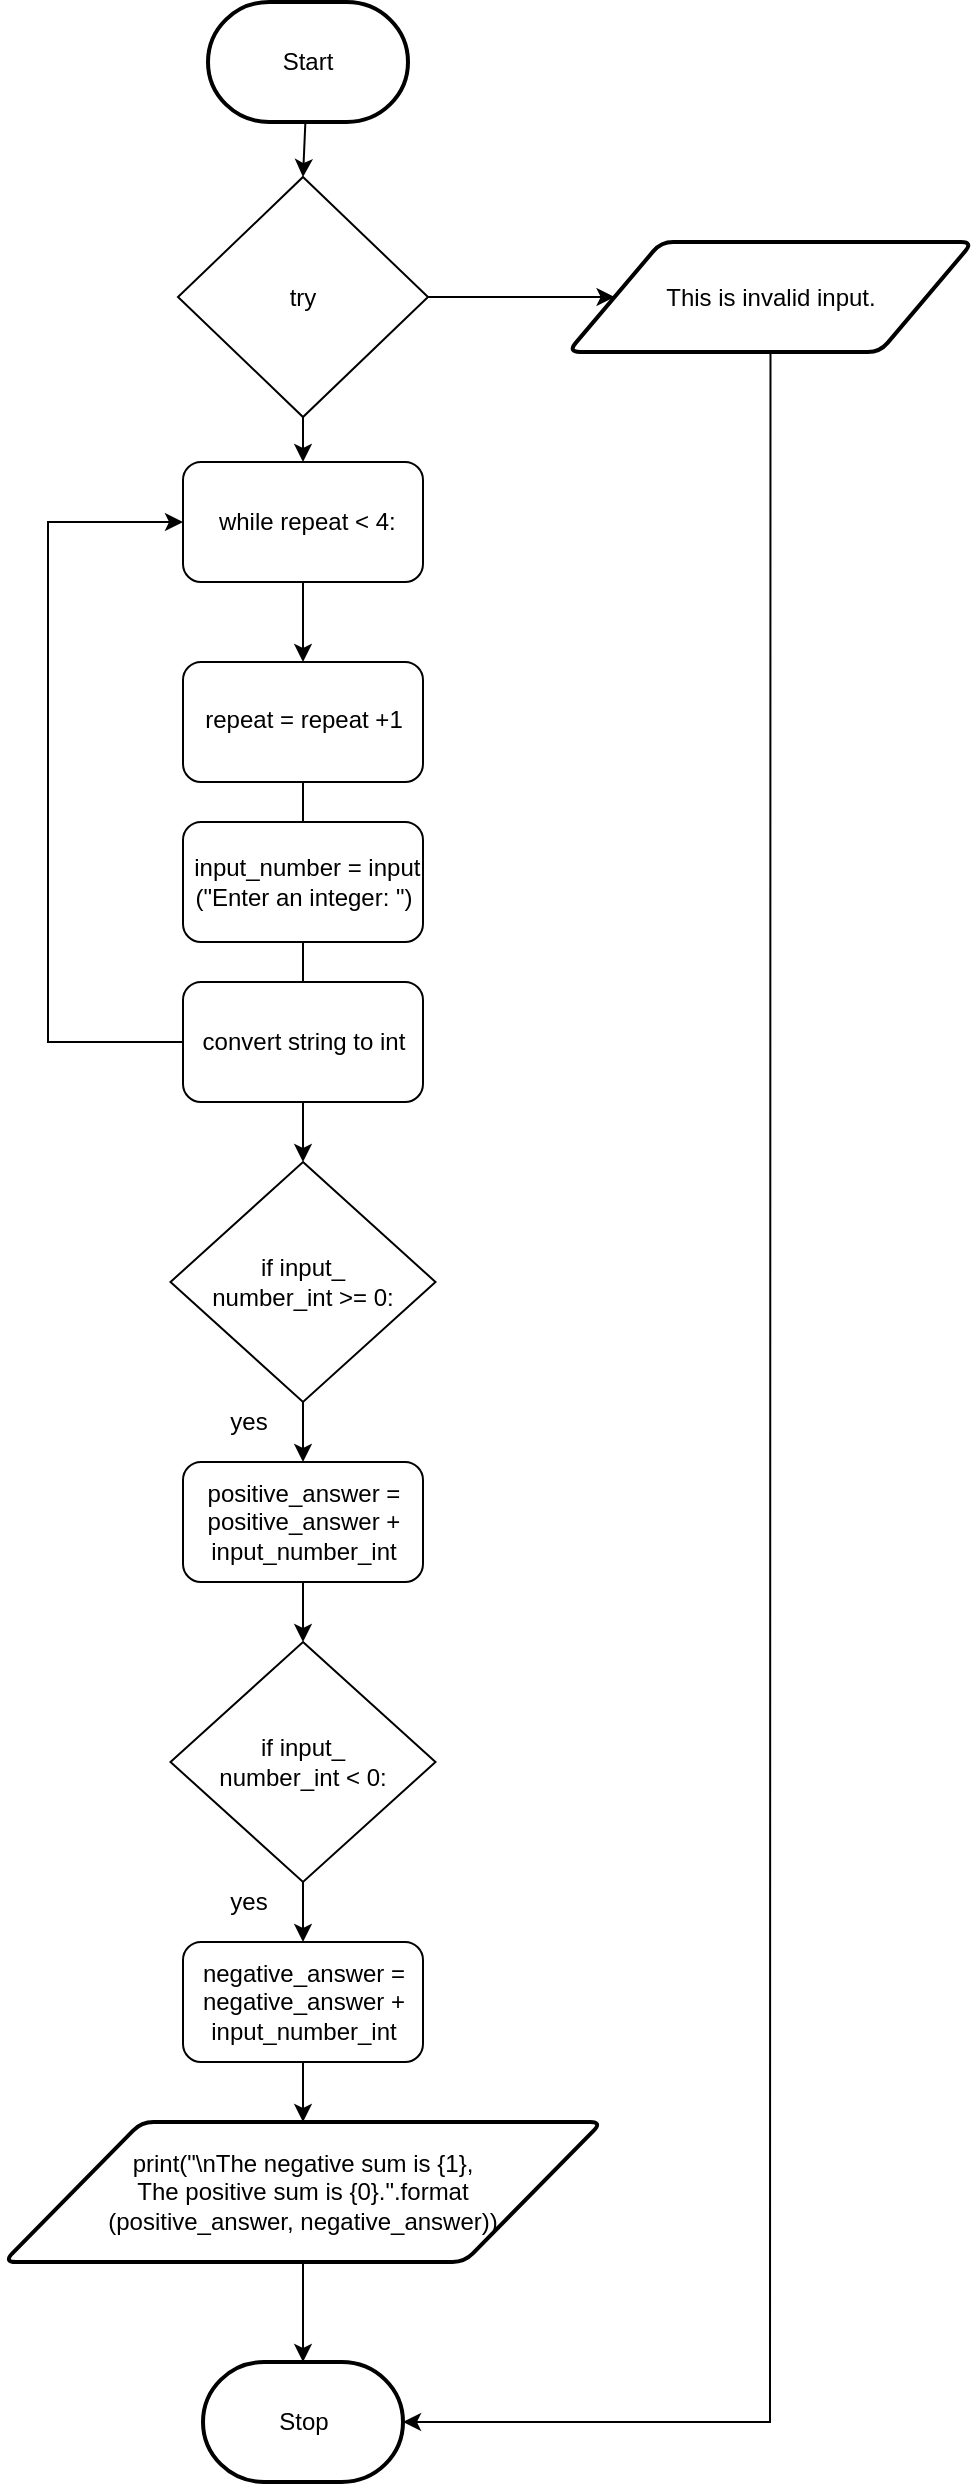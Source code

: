 <mxfile>
    <diagram id="tYJdsMAIOQ761ntMj-JU" name="Page-1">
        <mxGraphModel dx="429" dy="211" grid="1" gridSize="10" guides="1" tooltips="1" connect="1" arrows="1" fold="1" page="1" pageScale="1" pageWidth="827" pageHeight="1169" math="0" shadow="0">
            <root>
                <mxCell id="0"/>
                <mxCell id="1" parent="0"/>
                <mxCell id="113" style="edgeStyle=none;html=1;entryX=0.5;entryY=0;entryDx=0;entryDy=0;" edge="1" parent="1" source="2" target="21">
                    <mxGeometry relative="1" as="geometry">
                        <mxPoint x="273" y="130" as="targetPoint"/>
                    </mxGeometry>
                </mxCell>
                <mxCell id="2" value="Start" style="strokeWidth=2;html=1;shape=mxgraph.flowchart.terminator;whiteSpace=wrap;" parent="1" vertex="1">
                    <mxGeometry x="220" y="50" width="100" height="60" as="geometry"/>
                </mxCell>
                <mxCell id="8" style="edgeStyle=none;html=1;exitX=0.5;exitY=1;exitDx=0;exitDy=0;entryX=0.5;entryY=0;entryDx=0;entryDy=0;" parent="1" source="21" target="114" edge="1">
                    <mxGeometry relative="1" as="geometry">
                        <mxPoint x="240" y="340" as="targetPoint"/>
                        <mxPoint x="300" y="480" as="sourcePoint"/>
                    </mxGeometry>
                </mxCell>
                <mxCell id="72" style="edgeStyle=none;html=1;entryX=0;entryY=0.5;entryDx=0;entryDy=0;" parent="1" source="21" target="29" edge="1">
                    <mxGeometry relative="1" as="geometry"/>
                </mxCell>
                <mxCell id="21" value="try" style="rhombus;whiteSpace=wrap;html=1;" parent="1" vertex="1">
                    <mxGeometry x="205" y="137.5" width="125" height="120" as="geometry"/>
                </mxCell>
                <mxCell id="26" value="Stop" style="strokeWidth=2;html=1;shape=mxgraph.flowchart.terminator;whiteSpace=wrap;" parent="1" vertex="1">
                    <mxGeometry x="217.5" y="1230" width="100" height="60" as="geometry"/>
                </mxCell>
                <mxCell id="119" style="edgeStyle=none;rounded=0;html=1;entryX=1;entryY=0.5;entryDx=0;entryDy=0;entryPerimeter=0;fontSize=12;" edge="1" parent="1" source="29" target="26">
                    <mxGeometry relative="1" as="geometry">
                        <Array as="points">
                            <mxPoint x="501" y="1260"/>
                        </Array>
                    </mxGeometry>
                </mxCell>
                <mxCell id="29" value="This is invalid input." style="shape=parallelogram;html=1;strokeWidth=2;perimeter=parallelogramPerimeter;whiteSpace=wrap;rounded=1;arcSize=12;size=0.23;" parent="1" vertex="1">
                    <mxGeometry x="400" y="170" width="202.5" height="55" as="geometry"/>
                </mxCell>
                <mxCell id="55" value="&lt;div&gt;&amp;nbsp; &amp;nbsp; &amp;nbsp; &amp;nbsp; &amp;nbsp; &amp;nbsp;&amp;nbsp;&lt;/div&gt;&lt;div style=&quot;font-size: 12px&quot;&gt;&lt;font style=&quot;font-size: 12px&quot;&gt;repeat = repeat +1&lt;/font&gt;&lt;/div&gt;&lt;div style=&quot;font-size: 12px&quot;&gt;&lt;br&gt;&lt;/div&gt;" style="rounded=1;whiteSpace=wrap;html=1;fontSize=10;" parent="1" vertex="1">
                    <mxGeometry x="207.5" y="380" width="120" height="60" as="geometry"/>
                </mxCell>
                <mxCell id="64" value="&lt;div style=&quot;font-size: 12px&quot;&gt;&lt;font style=&quot;font-size: 12px&quot;&gt;&amp;nbsp;input_number =&amp;nbsp;input&lt;/font&gt;&lt;/div&gt;&lt;div style=&quot;font-size: 12px&quot;&gt;&lt;font style=&quot;font-size: 12px&quot;&gt;(&quot;Enter an integer: &quot;)&lt;/font&gt;&lt;/div&gt;" style="rounded=1;whiteSpace=wrap;html=1;fontSize=10;" parent="1" vertex="1">
                    <mxGeometry x="207.5" y="460" width="120" height="60" as="geometry"/>
                </mxCell>
                <mxCell id="69" style="edgeStyle=none;html=1;entryX=0.5;entryY=0;entryDx=0;entryDy=0;" parent="1" source="65" target="120" edge="1">
                    <mxGeometry relative="1" as="geometry">
                        <mxPoint x="272.5" y="630" as="targetPoint"/>
                    </mxGeometry>
                </mxCell>
                <mxCell id="118" style="edgeStyle=none;html=1;fontSize=12;entryX=0;entryY=0.5;entryDx=0;entryDy=0;rounded=0;" edge="1" parent="1" source="65" target="114">
                    <mxGeometry relative="1" as="geometry">
                        <mxPoint x="140" y="300" as="targetPoint"/>
                        <Array as="points">
                            <mxPoint x="140" y="570"/>
                            <mxPoint x="140" y="310"/>
                        </Array>
                    </mxGeometry>
                </mxCell>
                <mxCell id="65" value="&lt;font style=&quot;font-size: 12px&quot;&gt;convert string to int&lt;/font&gt;" style="rounded=1;whiteSpace=wrap;html=1;fontSize=10;" parent="1" vertex="1">
                    <mxGeometry x="207.5" y="540" width="120" height="60" as="geometry"/>
                </mxCell>
                <mxCell id="66" value="" style="endArrow=none;html=1;entryX=0.5;entryY=1;entryDx=0;entryDy=0;exitX=0.5;exitY=0;exitDx=0;exitDy=0;" parent="1" source="64" target="55" edge="1">
                    <mxGeometry width="50" height="50" relative="1" as="geometry">
                        <mxPoint x="240" y="470" as="sourcePoint"/>
                        <mxPoint x="290" y="420" as="targetPoint"/>
                    </mxGeometry>
                </mxCell>
                <mxCell id="68" value="" style="endArrow=none;html=1;entryX=0.5;entryY=1;entryDx=0;entryDy=0;exitX=0.5;exitY=0;exitDx=0;exitDy=0;" parent="1" source="65" target="64" edge="1">
                    <mxGeometry width="50" height="50" relative="1" as="geometry">
                        <mxPoint x="380" y="480" as="sourcePoint"/>
                        <mxPoint x="380" y="450" as="targetPoint"/>
                    </mxGeometry>
                </mxCell>
                <mxCell id="117" style="edgeStyle=none;html=1;entryX=0.5;entryY=0;entryDx=0;entryDy=0;fontSize=12;" edge="1" parent="1" source="114" target="55">
                    <mxGeometry relative="1" as="geometry"/>
                </mxCell>
                <mxCell id="114" value="&lt;div&gt;&lt;font style=&quot;font-size: 12px&quot;&gt;&amp;nbsp;while repeat &amp;lt; 4:&lt;/font&gt;&lt;/div&gt;" style="rounded=1;whiteSpace=wrap;html=1;fontSize=10;" vertex="1" parent="1">
                    <mxGeometry x="207.5" y="280" width="120" height="60" as="geometry"/>
                </mxCell>
                <mxCell id="122" style="edgeStyle=none;rounded=0;html=1;entryX=0.5;entryY=0;entryDx=0;entryDy=0;fontSize=12;" edge="1" parent="1" source="120" target="121">
                    <mxGeometry relative="1" as="geometry"/>
                </mxCell>
                <mxCell id="120" value="&lt;div&gt;&amp;nbsp;&lt;/div&gt;&lt;div&gt;&lt;span&gt;if input_&lt;/span&gt;&lt;/div&gt;&lt;div&gt;&lt;span&gt;number_int &amp;gt;= 0:&lt;/span&gt;&lt;/div&gt;&lt;div&gt;&lt;br&gt;&lt;/div&gt;" style="rhombus;whiteSpace=wrap;html=1;fontSize=12;" vertex="1" parent="1">
                    <mxGeometry x="201.25" y="630" width="132.5" height="120" as="geometry"/>
                </mxCell>
                <mxCell id="126" style="edgeStyle=none;rounded=0;html=1;fontSize=12;entryX=0.5;entryY=0;entryDx=0;entryDy=0;" edge="1" parent="1" source="121" target="127">
                    <mxGeometry relative="1" as="geometry">
                        <mxPoint x="267.5" y="880" as="targetPoint"/>
                    </mxGeometry>
                </mxCell>
                <mxCell id="121" value="&lt;font style=&quot;font-size: 12px&quot;&gt;positive_answer = positive_answer + input_number_int&lt;/font&gt;" style="rounded=1;whiteSpace=wrap;html=1;fontSize=10;" vertex="1" parent="1">
                    <mxGeometry x="207.5" y="780" width="120" height="60" as="geometry"/>
                </mxCell>
                <mxCell id="123" value="yes" style="text;html=1;align=center;verticalAlign=middle;resizable=0;points=[];autosize=1;strokeColor=none;fillColor=none;fontSize=12;" vertex="1" parent="1">
                    <mxGeometry x="225" y="750" width="30" height="20" as="geometry"/>
                </mxCell>
                <mxCell id="130" style="edgeStyle=none;rounded=0;html=1;entryX=0.5;entryY=0;entryDx=0;entryDy=0;fontSize=12;" edge="1" parent="1" source="127" target="129">
                    <mxGeometry relative="1" as="geometry"/>
                </mxCell>
                <mxCell id="127" value="&lt;div&gt;&amp;nbsp;&lt;/div&gt;&lt;div&gt;&lt;span&gt;if input_&lt;/span&gt;&lt;/div&gt;&lt;div&gt;&lt;span&gt;number_int &amp;lt; 0:&lt;/span&gt;&lt;/div&gt;&lt;div&gt;&lt;br&gt;&lt;/div&gt;" style="rhombus;whiteSpace=wrap;html=1;fontSize=12;" vertex="1" parent="1">
                    <mxGeometry x="201.25" y="870" width="132.5" height="120" as="geometry"/>
                </mxCell>
                <mxCell id="134" style="edgeStyle=none;rounded=0;html=1;entryX=0.5;entryY=0;entryDx=0;entryDy=0;fontSize=12;" edge="1" parent="1" source="129" target="133">
                    <mxGeometry relative="1" as="geometry"/>
                </mxCell>
                <mxCell id="129" value="&lt;font style=&quot;font-size: 12px&quot;&gt;negative_answer = negative_answer + input_number_int&lt;/font&gt;" style="rounded=1;whiteSpace=wrap;html=1;fontSize=10;" vertex="1" parent="1">
                    <mxGeometry x="207.5" y="1020" width="120" height="60" as="geometry"/>
                </mxCell>
                <mxCell id="131" value="yes" style="text;html=1;align=center;verticalAlign=middle;resizable=0;points=[];autosize=1;strokeColor=none;fillColor=none;fontSize=12;" vertex="1" parent="1">
                    <mxGeometry x="225" y="990" width="30" height="20" as="geometry"/>
                </mxCell>
                <mxCell id="135" style="edgeStyle=none;rounded=0;html=1;entryX=0.5;entryY=0;entryDx=0;entryDy=0;entryPerimeter=0;fontSize=12;" edge="1" parent="1" source="133" target="26">
                    <mxGeometry relative="1" as="geometry"/>
                </mxCell>
                <mxCell id="133" value="print(&quot;\nThe negative sum is {1}, &lt;br&gt;The positive sum is {0}.&quot;.format&lt;br&gt;(positive_answer, negative_answer))" style="shape=parallelogram;html=1;strokeWidth=2;perimeter=parallelogramPerimeter;whiteSpace=wrap;rounded=1;arcSize=12;size=0.23;" vertex="1" parent="1">
                    <mxGeometry x="117.97" y="1110" width="299.06" height="70" as="geometry"/>
                </mxCell>
            </root>
        </mxGraphModel>
    </diagram>
</mxfile>